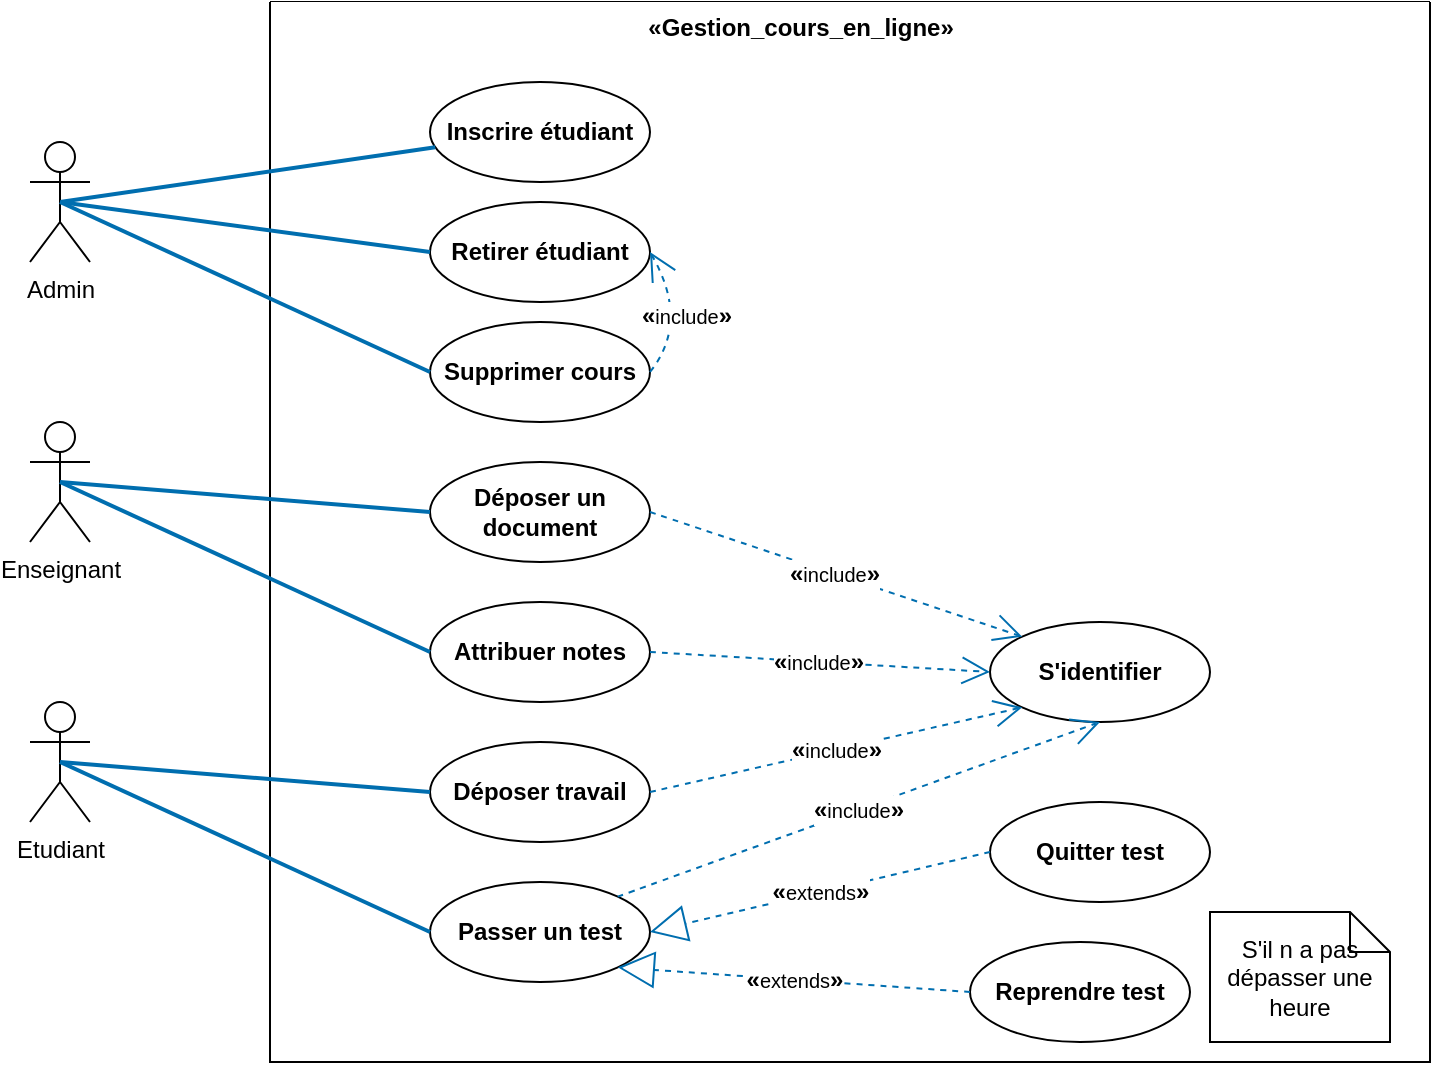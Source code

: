 <mxfile version="28.2.5">
  <diagram name="Page-1" id="RosI9yKeK19fPfaOOAUe">
    <mxGraphModel dx="988" dy="555" grid="1" gridSize="10" guides="1" tooltips="1" connect="1" arrows="1" fold="1" page="1" pageScale="1" pageWidth="827" pageHeight="1169" math="0" shadow="0">
      <root>
        <mxCell id="0" />
        <mxCell id="1" parent="0" />
        <mxCell id="zIjKVyf7ZHZjd0YAjETi-18" value="" style="swimlane;startSize=0;fillColor=light-dark(#FFFFFF,#FFFFFF);swimlaneFillColor=light-dark(#FFFFFF,#FFFFFF);" vertex="1" parent="1">
          <mxGeometry x="200" y="30" width="580" height="530" as="geometry" />
        </mxCell>
        <mxCell id="zIjKVyf7ZHZjd0YAjETi-11" value="Inscrire étudiant" style="ellipse;whiteSpace=wrap;html=1;labelBackgroundColor=none;strokeColor=light-dark(#000000,#797979);fillColor=light-dark(#FFFFFF,#818181);fontStyle=1" vertex="1" parent="zIjKVyf7ZHZjd0YAjETi-18">
          <mxGeometry x="80" y="40" width="110" height="50" as="geometry" />
        </mxCell>
        <mxCell id="zIjKVyf7ZHZjd0YAjETi-12" value="Retirer étudiant" style="ellipse;whiteSpace=wrap;html=1;labelBackgroundColor=none;strokeColor=light-dark(#000000,#797979);fillColor=light-dark(#FFFFFF,#818181);fontStyle=1" vertex="1" parent="zIjKVyf7ZHZjd0YAjETi-18">
          <mxGeometry x="80" y="100" width="110" height="50" as="geometry" />
        </mxCell>
        <mxCell id="zIjKVyf7ZHZjd0YAjETi-13" value="Supprimer cours" style="ellipse;whiteSpace=wrap;html=1;labelBackgroundColor=none;strokeColor=light-dark(#000000,#797979);fillColor=light-dark(#FFFFFF,#818181);fontStyle=1" vertex="1" parent="zIjKVyf7ZHZjd0YAjETi-18">
          <mxGeometry x="80" y="160" width="110" height="50" as="geometry" />
        </mxCell>
        <mxCell id="zIjKVyf7ZHZjd0YAjETi-9" value="&lt;span style=&quot;text-wrap-mode: wrap;&quot;&gt;«Gestion_cours_en_ligne»&lt;/span&gt;" style="text;align=center;fontStyle=1;verticalAlign=middle;spacingLeft=3;spacingRight=3;strokeColor=none;rotatable=0;points=[[0,0.5],[1,0.5]];portConstraint=eastwest;html=1;fontColor=light-dark(#000000,#000000);" vertex="1" parent="zIjKVyf7ZHZjd0YAjETi-18">
          <mxGeometry x="160" width="210" height="26" as="geometry" />
        </mxCell>
        <mxCell id="zIjKVyf7ZHZjd0YAjETi-30" value="&lt;font style=&quot;&quot;&gt;&lt;font style=&quot;color: light-dark(rgb(0, 0, 0), rgb(0, 0, 0)); font-size: 10px;&quot;&gt;&lt;span style=&quot;font-size: 12px; font-weight: 700; text-wrap-mode: wrap;&quot;&gt;«&lt;/span&gt;include&lt;/font&gt;&lt;span style=&quot;font-size: 12px; font-weight: 700; text-wrap-mode: wrap;&quot;&gt;&lt;font style=&quot;color: light-dark(rgb(0, 0, 0), rgb(0, 0, 0));&quot;&gt;»&lt;/font&gt;&lt;/span&gt;&lt;/font&gt;" style="endArrow=open;endSize=12;dashed=1;html=1;rounded=0;fillColor=#1ba1e2;strokeColor=#006EAF;entryX=1;entryY=0.5;entryDx=0;entryDy=0;exitX=1;exitY=0.5;exitDx=0;exitDy=0;curved=1;strokeWidth=1;labelBackgroundColor=light-dark(#FFFFFF,#FFFFFF);" edge="1" parent="zIjKVyf7ZHZjd0YAjETi-18" source="zIjKVyf7ZHZjd0YAjETi-13" target="zIjKVyf7ZHZjd0YAjETi-12">
          <mxGeometry x="-0.005" width="160" relative="1" as="geometry">
            <mxPoint x="190" y="184.5" as="sourcePoint" />
            <mxPoint x="350" y="184.5" as="targetPoint" />
            <Array as="points">
              <mxPoint x="210" y="160" />
            </Array>
            <mxPoint as="offset" />
          </mxGeometry>
        </mxCell>
        <mxCell id="zIjKVyf7ZHZjd0YAjETi-32" value="Déposer un document" style="ellipse;whiteSpace=wrap;html=1;labelBackgroundColor=none;strokeColor=light-dark(#000000,#797979);fillColor=light-dark(#FFFFFF,#818181);fontStyle=1" vertex="1" parent="zIjKVyf7ZHZjd0YAjETi-18">
          <mxGeometry x="80" y="230" width="110" height="50" as="geometry" />
        </mxCell>
        <mxCell id="zIjKVyf7ZHZjd0YAjETi-33" value="Attribuer notes" style="ellipse;whiteSpace=wrap;html=1;labelBackgroundColor=none;strokeColor=light-dark(#000000,#797979);fillColor=light-dark(#FFFFFF,#818181);fontStyle=1" vertex="1" parent="zIjKVyf7ZHZjd0YAjETi-18">
          <mxGeometry x="80" y="300" width="110" height="50" as="geometry" />
        </mxCell>
        <mxCell id="zIjKVyf7ZHZjd0YAjETi-34" value="Passer un test" style="ellipse;whiteSpace=wrap;html=1;labelBackgroundColor=none;strokeColor=light-dark(#000000,#797979);fillColor=light-dark(#FFFFFF,#818181);fontStyle=1" vertex="1" parent="zIjKVyf7ZHZjd0YAjETi-18">
          <mxGeometry x="80" y="440" width="110" height="50" as="geometry" />
        </mxCell>
        <mxCell id="zIjKVyf7ZHZjd0YAjETi-35" value="Déposer travail" style="ellipse;whiteSpace=wrap;html=1;labelBackgroundColor=none;strokeColor=light-dark(#000000,#797979);fillColor=light-dark(#FFFFFF,#818181);fontStyle=1" vertex="1" parent="zIjKVyf7ZHZjd0YAjETi-18">
          <mxGeometry x="80" y="370" width="110" height="50" as="geometry" />
        </mxCell>
        <mxCell id="zIjKVyf7ZHZjd0YAjETi-37" value="S&#39;identifier" style="ellipse;whiteSpace=wrap;html=1;labelBackgroundColor=none;strokeColor=light-dark(#000000,#797979);fillColor=light-dark(#FFFFFF,#818181);fontStyle=1" vertex="1" parent="zIjKVyf7ZHZjd0YAjETi-18">
          <mxGeometry x="360" y="310" width="110" height="50" as="geometry" />
        </mxCell>
        <mxCell id="zIjKVyf7ZHZjd0YAjETi-38" value="Quitter test" style="ellipse;whiteSpace=wrap;html=1;labelBackgroundColor=none;strokeColor=light-dark(#000000,#797979);fillColor=light-dark(#FFFFFF,#818181);fontStyle=1" vertex="1" parent="zIjKVyf7ZHZjd0YAjETi-18">
          <mxGeometry x="360" y="400" width="110" height="50" as="geometry" />
        </mxCell>
        <mxCell id="zIjKVyf7ZHZjd0YAjETi-45" value="&lt;font style=&quot;&quot;&gt;&lt;font style=&quot;color: light-dark(rgb(0, 0, 0), rgb(0, 0, 0)); font-size: 10px;&quot;&gt;&lt;span style=&quot;font-size: 12px; font-weight: 700; text-wrap-mode: wrap;&quot;&gt;«&lt;/span&gt;include&lt;/font&gt;&lt;span style=&quot;font-size: 12px; font-weight: 700; text-wrap-mode: wrap;&quot;&gt;&lt;font style=&quot;color: light-dark(rgb(0, 0, 0), rgb(0, 0, 0));&quot;&gt;»&lt;/font&gt;&lt;/span&gt;&lt;/font&gt;" style="endArrow=open;endSize=12;dashed=1;html=1;rounded=0;fillColor=#1ba1e2;strokeColor=#006EAF;exitX=1;exitY=0.5;exitDx=0;exitDy=0;curved=1;strokeWidth=1;entryX=0;entryY=0;entryDx=0;entryDy=0;labelBackgroundColor=light-dark(#FFFFFF,#FFFFFF);" edge="1" parent="zIjKVyf7ZHZjd0YAjETi-18" source="zIjKVyf7ZHZjd0YAjETi-32" target="zIjKVyf7ZHZjd0YAjETi-37">
          <mxGeometry x="-0.005" width="160" relative="1" as="geometry">
            <mxPoint x="190" y="220" as="sourcePoint" />
            <mxPoint x="360" y="335" as="targetPoint" />
            <Array as="points" />
            <mxPoint as="offset" />
          </mxGeometry>
        </mxCell>
        <mxCell id="zIjKVyf7ZHZjd0YAjETi-46" value="&lt;font style=&quot;&quot;&gt;&lt;font style=&quot;color: light-dark(rgb(0, 0, 0), rgb(0, 0, 0)); font-size: 10px;&quot;&gt;&lt;span style=&quot;font-size: 12px; font-weight: 700; text-wrap-mode: wrap;&quot;&gt;«&lt;/span&gt;include&lt;/font&gt;&lt;span style=&quot;font-size: 12px; font-weight: 700; text-wrap-mode: wrap;&quot;&gt;&lt;font style=&quot;color: light-dark(rgb(0, 0, 0), rgb(0, 0, 0));&quot;&gt;»&lt;/font&gt;&lt;/span&gt;&lt;/font&gt;" style="endArrow=open;endSize=12;dashed=1;html=1;rounded=0;fillColor=#1ba1e2;strokeColor=#006EAF;exitX=1;exitY=0.5;exitDx=0;exitDy=0;curved=1;strokeWidth=1;entryX=0;entryY=0.5;entryDx=0;entryDy=0;labelBackgroundColor=light-dark(#FFFFFF,#FFFFFF);" edge="1" parent="zIjKVyf7ZHZjd0YAjETi-18" source="zIjKVyf7ZHZjd0YAjETi-33" target="zIjKVyf7ZHZjd0YAjETi-37">
          <mxGeometry x="-0.005" width="160" relative="1" as="geometry">
            <mxPoint x="330" y="310" as="sourcePoint" />
            <mxPoint x="360" y="335" as="targetPoint" />
            <Array as="points" />
            <mxPoint as="offset" />
          </mxGeometry>
        </mxCell>
        <mxCell id="zIjKVyf7ZHZjd0YAjETi-47" value="&lt;font style=&quot;&quot;&gt;&lt;font style=&quot;color: light-dark(rgb(0, 0, 0), rgb(0, 0, 0)); font-size: 10px;&quot;&gt;&lt;span style=&quot;font-size: 12px; font-weight: 700; text-wrap-mode: wrap;&quot;&gt;«&lt;/span&gt;include&lt;/font&gt;&lt;span style=&quot;font-size: 12px; font-weight: 700; text-wrap-mode: wrap;&quot;&gt;&lt;font style=&quot;color: light-dark(rgb(0, 0, 0), rgb(0, 0, 0));&quot;&gt;»&lt;/font&gt;&lt;/span&gt;&lt;/font&gt;" style="endArrow=open;endSize=12;dashed=1;html=1;rounded=0;fillColor=#1ba1e2;strokeColor=#006EAF;entryX=0.5;entryY=1;entryDx=0;entryDy=0;exitX=1;exitY=0;exitDx=0;exitDy=0;curved=1;strokeWidth=1;labelBackgroundColor=light-dark(#FFFFFF,#FFFFFF);" edge="1" parent="zIjKVyf7ZHZjd0YAjETi-18" source="zIjKVyf7ZHZjd0YAjETi-34" target="zIjKVyf7ZHZjd0YAjETi-37">
          <mxGeometry x="-0.005" width="160" relative="1" as="geometry">
            <mxPoint x="260" y="340" as="sourcePoint" />
            <mxPoint x="430" y="350" as="targetPoint" />
            <Array as="points" />
            <mxPoint as="offset" />
          </mxGeometry>
        </mxCell>
        <mxCell id="zIjKVyf7ZHZjd0YAjETi-48" value="&lt;font style=&quot;&quot;&gt;&lt;font style=&quot;color: light-dark(rgb(0, 0, 0), rgb(0, 0, 0)); font-size: 10px;&quot;&gt;&lt;span style=&quot;font-size: 12px; font-weight: 700; text-wrap-mode: wrap;&quot;&gt;«&lt;/span&gt;include&lt;/font&gt;&lt;span style=&quot;font-size: 12px; font-weight: 700; text-wrap-mode: wrap;&quot;&gt;&lt;font style=&quot;color: light-dark(rgb(0, 0, 0), rgb(0, 0, 0));&quot;&gt;»&lt;/font&gt;&lt;/span&gt;&lt;/font&gt;" style="endArrow=open;endSize=12;dashed=1;html=1;rounded=0;fillColor=#1ba1e2;strokeColor=#006EAF;entryX=0;entryY=1;entryDx=0;entryDy=0;exitX=1;exitY=0.5;exitDx=0;exitDy=0;curved=1;strokeWidth=1;labelBackgroundColor=light-dark(#FFFFFF,#FFFFFF);" edge="1" parent="zIjKVyf7ZHZjd0YAjETi-18" source="zIjKVyf7ZHZjd0YAjETi-35" target="zIjKVyf7ZHZjd0YAjETi-37">
          <mxGeometry x="-0.005" width="160" relative="1" as="geometry">
            <mxPoint x="280" y="442" as="sourcePoint" />
            <mxPoint x="466" y="400" as="targetPoint" />
            <Array as="points" />
            <mxPoint as="offset" />
          </mxGeometry>
        </mxCell>
        <mxCell id="zIjKVyf7ZHZjd0YAjETi-49" value="&lt;font style=&quot;color: light-dark(rgb(0, 0, 0), rgb(0, 0, 0));&quot;&gt;&lt;span style=&quot;font-size: 12px; font-weight: 700; text-wrap-mode: wrap;&quot;&gt;«&lt;/span&gt;&lt;span style=&quot;font-size: 10px;&quot;&gt;extends&lt;/span&gt;&lt;/font&gt;&lt;span style=&quot;color: rgb(255, 255, 255); text-wrap-mode: wrap; font-size: 12px; font-weight: 700;&quot;&gt;&lt;font style=&quot;color: light-dark(rgb(0, 0, 0), rgb(0, 0, 0));&quot;&gt;»&lt;/font&gt;&lt;/span&gt;" style="endArrow=block;endSize=16;endFill=0;html=1;rounded=0;exitX=0;exitY=0.5;exitDx=0;exitDy=0;fillColor=#1ba1e2;strokeColor=#006EAF;curved=1;fontColor=light-dark(#000000,#000000);labelBackgroundColor=light-dark(#FFFFFF,#FFFFFF);dashed=1;entryX=1;entryY=0.5;entryDx=0;entryDy=0;" edge="1" parent="zIjKVyf7ZHZjd0YAjETi-18" source="zIjKVyf7ZHZjd0YAjETi-38" target="zIjKVyf7ZHZjd0YAjETi-34">
          <mxGeometry width="160" relative="1" as="geometry">
            <mxPoint x="210" y="510" as="sourcePoint" />
            <mxPoint x="200" y="470" as="targetPoint" />
            <mxPoint as="offset" />
          </mxGeometry>
        </mxCell>
        <mxCell id="zIjKVyf7ZHZjd0YAjETi-52" value="Reprendre test" style="ellipse;whiteSpace=wrap;html=1;labelBackgroundColor=none;strokeColor=light-dark(#000000,#797979);fillColor=light-dark(#FFFFFF,#818181);fontStyle=1" vertex="1" parent="zIjKVyf7ZHZjd0YAjETi-18">
          <mxGeometry x="350" y="470" width="110" height="50" as="geometry" />
        </mxCell>
        <mxCell id="zIjKVyf7ZHZjd0YAjETi-53" value="&lt;font style=&quot;color: light-dark(rgb(0, 0, 0), rgb(0, 0, 0));&quot;&gt;&lt;span style=&quot;font-size: 12px; font-weight: 700; text-wrap-mode: wrap;&quot;&gt;«&lt;/span&gt;&lt;span style=&quot;font-size: 10px;&quot;&gt;extends&lt;/span&gt;&lt;/font&gt;&lt;span style=&quot;color: rgb(255, 255, 255); text-wrap-mode: wrap; font-size: 12px; font-weight: 700;&quot;&gt;&lt;font style=&quot;color: light-dark(rgb(0, 0, 0), rgb(0, 0, 0));&quot;&gt;»&lt;/font&gt;&lt;/span&gt;" style="endArrow=block;endSize=16;endFill=0;html=1;rounded=0;exitX=0;exitY=0.5;exitDx=0;exitDy=0;fillColor=#1ba1e2;strokeColor=#006EAF;curved=1;fontColor=light-dark(#000000,#000000);labelBackgroundColor=light-dark(#FFFFFF,#FFFFFF);dashed=1;entryX=1;entryY=1;entryDx=0;entryDy=0;" edge="1" parent="zIjKVyf7ZHZjd0YAjETi-18" source="zIjKVyf7ZHZjd0YAjETi-52" target="zIjKVyf7ZHZjd0YAjETi-34">
          <mxGeometry width="160" relative="1" as="geometry">
            <mxPoint x="380" y="450" as="sourcePoint" />
            <mxPoint x="210" y="490" as="targetPoint" />
            <mxPoint as="offset" />
          </mxGeometry>
        </mxCell>
        <mxCell id="zIjKVyf7ZHZjd0YAjETi-54" value="S&#39;il n a pas dépasser une heure" style="shape=note;size=20;whiteSpace=wrap;html=1;fillColor=light-dark(#FFFFFF,#858039);" vertex="1" parent="zIjKVyf7ZHZjd0YAjETi-18">
          <mxGeometry x="470" y="455" width="90" height="65" as="geometry" />
        </mxCell>
        <mxCell id="zIjKVyf7ZHZjd0YAjETi-24" style="rounded=0;orthogonalLoop=1;jettySize=auto;html=1;endArrow=none;endFill=0;strokeColor=#006EAF;fillColor=#1ba1e2;startSize=7;strokeWidth=2;curved=1;exitX=0.5;exitY=0.5;exitDx=0;exitDy=0;exitPerimeter=0;" edge="1" parent="1" source="zIjKVyf7ZHZjd0YAjETi-1" target="zIjKVyf7ZHZjd0YAjETi-11">
          <mxGeometry relative="1" as="geometry" />
        </mxCell>
        <mxCell id="zIjKVyf7ZHZjd0YAjETi-1" value="Admin" style="shape=umlActor;verticalLabelPosition=bottom;verticalAlign=top;html=1;outlineConnect=0;" vertex="1" parent="1">
          <mxGeometry x="80" y="100" width="30" height="60" as="geometry" />
        </mxCell>
        <mxCell id="zIjKVyf7ZHZjd0YAjETi-2" value="Etudiant" style="shape=umlActor;verticalLabelPosition=bottom;verticalAlign=top;html=1;outlineConnect=0;" vertex="1" parent="1">
          <mxGeometry x="80" y="380" width="30" height="60" as="geometry" />
        </mxCell>
        <mxCell id="zIjKVyf7ZHZjd0YAjETi-3" value="Enseignant" style="shape=umlActor;verticalLabelPosition=bottom;verticalAlign=top;html=1;outlineConnect=0;" vertex="1" parent="1">
          <mxGeometry x="80" y="240" width="30" height="60" as="geometry" />
        </mxCell>
        <mxCell id="zIjKVyf7ZHZjd0YAjETi-26" style="rounded=0;orthogonalLoop=1;jettySize=auto;html=1;endArrow=none;endFill=0;strokeColor=#006EAF;fillColor=#1ba1e2;startSize=7;strokeWidth=2;curved=1;entryX=0;entryY=0.5;entryDx=0;entryDy=0;exitX=0.5;exitY=0.5;exitDx=0;exitDy=0;exitPerimeter=0;" edge="1" parent="1" source="zIjKVyf7ZHZjd0YAjETi-1" target="zIjKVyf7ZHZjd0YAjETi-12">
          <mxGeometry relative="1" as="geometry">
            <mxPoint x="95" y="130" as="sourcePoint" />
            <mxPoint x="261" y="160" as="targetPoint" />
          </mxGeometry>
        </mxCell>
        <mxCell id="zIjKVyf7ZHZjd0YAjETi-27" style="rounded=0;orthogonalLoop=1;jettySize=auto;html=1;endArrow=none;endFill=0;strokeColor=#006EAF;fillColor=#1ba1e2;startSize=7;strokeWidth=2;curved=1;entryX=0;entryY=0.5;entryDx=0;entryDy=0;exitX=0.5;exitY=0.5;exitDx=0;exitDy=0;exitPerimeter=0;" edge="1" parent="1" source="zIjKVyf7ZHZjd0YAjETi-1" target="zIjKVyf7ZHZjd0YAjETi-13">
          <mxGeometry relative="1" as="geometry">
            <mxPoint x="90" y="110" as="sourcePoint" />
            <mxPoint x="391" y="130" as="targetPoint" />
          </mxGeometry>
        </mxCell>
        <mxCell id="zIjKVyf7ZHZjd0YAjETi-42" style="rounded=0;orthogonalLoop=1;jettySize=auto;html=1;endArrow=none;endFill=0;strokeColor=#006EAF;fillColor=#1ba1e2;startSize=7;strokeWidth=2;curved=1;entryX=0;entryY=0.5;entryDx=0;entryDy=0;exitX=0.5;exitY=0.5;exitDx=0;exitDy=0;exitPerimeter=0;" edge="1" parent="1" source="zIjKVyf7ZHZjd0YAjETi-3" target="zIjKVyf7ZHZjd0YAjETi-32">
          <mxGeometry relative="1" as="geometry">
            <mxPoint x="180" y="180" as="sourcePoint" />
            <mxPoint x="350" y="221" as="targetPoint" />
          </mxGeometry>
        </mxCell>
        <mxCell id="zIjKVyf7ZHZjd0YAjETi-43" style="rounded=0;orthogonalLoop=1;jettySize=auto;html=1;endArrow=none;endFill=0;strokeColor=#006EAF;fillColor=#1ba1e2;startSize=7;strokeWidth=2;curved=1;exitX=0.5;exitY=0.5;exitDx=0;exitDy=0;exitPerimeter=0;entryX=0;entryY=0.5;entryDx=0;entryDy=0;" edge="1" parent="1" source="zIjKVyf7ZHZjd0YAjETi-3" target="zIjKVyf7ZHZjd0YAjETi-33">
          <mxGeometry relative="1" as="geometry">
            <mxPoint x="160" y="285" as="sourcePoint" />
            <mxPoint x="345" y="260" as="targetPoint" />
          </mxGeometry>
        </mxCell>
        <mxCell id="zIjKVyf7ZHZjd0YAjETi-50" style="rounded=0;orthogonalLoop=1;jettySize=auto;html=1;endArrow=none;endFill=0;strokeColor=#006EAF;fillColor=#1ba1e2;startSize=7;strokeWidth=2;curved=1;entryX=0;entryY=0.5;entryDx=0;entryDy=0;exitX=0.5;exitY=0.5;exitDx=0;exitDy=0;exitPerimeter=0;" edge="1" parent="1" source="zIjKVyf7ZHZjd0YAjETi-2" target="zIjKVyf7ZHZjd0YAjETi-35">
          <mxGeometry relative="1" as="geometry">
            <mxPoint x="140" y="410" as="sourcePoint" />
            <mxPoint x="315" y="415" as="targetPoint" />
          </mxGeometry>
        </mxCell>
        <mxCell id="zIjKVyf7ZHZjd0YAjETi-51" style="rounded=0;orthogonalLoop=1;jettySize=auto;html=1;endArrow=none;endFill=0;strokeColor=#006EAF;fillColor=#1ba1e2;startSize=7;strokeWidth=2;curved=1;entryX=0;entryY=0.5;entryDx=0;entryDy=0;exitX=0.5;exitY=0.5;exitDx=0;exitDy=0;exitPerimeter=0;" edge="1" parent="1" source="zIjKVyf7ZHZjd0YAjETi-2" target="zIjKVyf7ZHZjd0YAjETi-34">
          <mxGeometry relative="1" as="geometry">
            <mxPoint x="100" y="410" as="sourcePoint" />
            <mxPoint x="315" y="415" as="targetPoint" />
          </mxGeometry>
        </mxCell>
      </root>
    </mxGraphModel>
  </diagram>
</mxfile>
